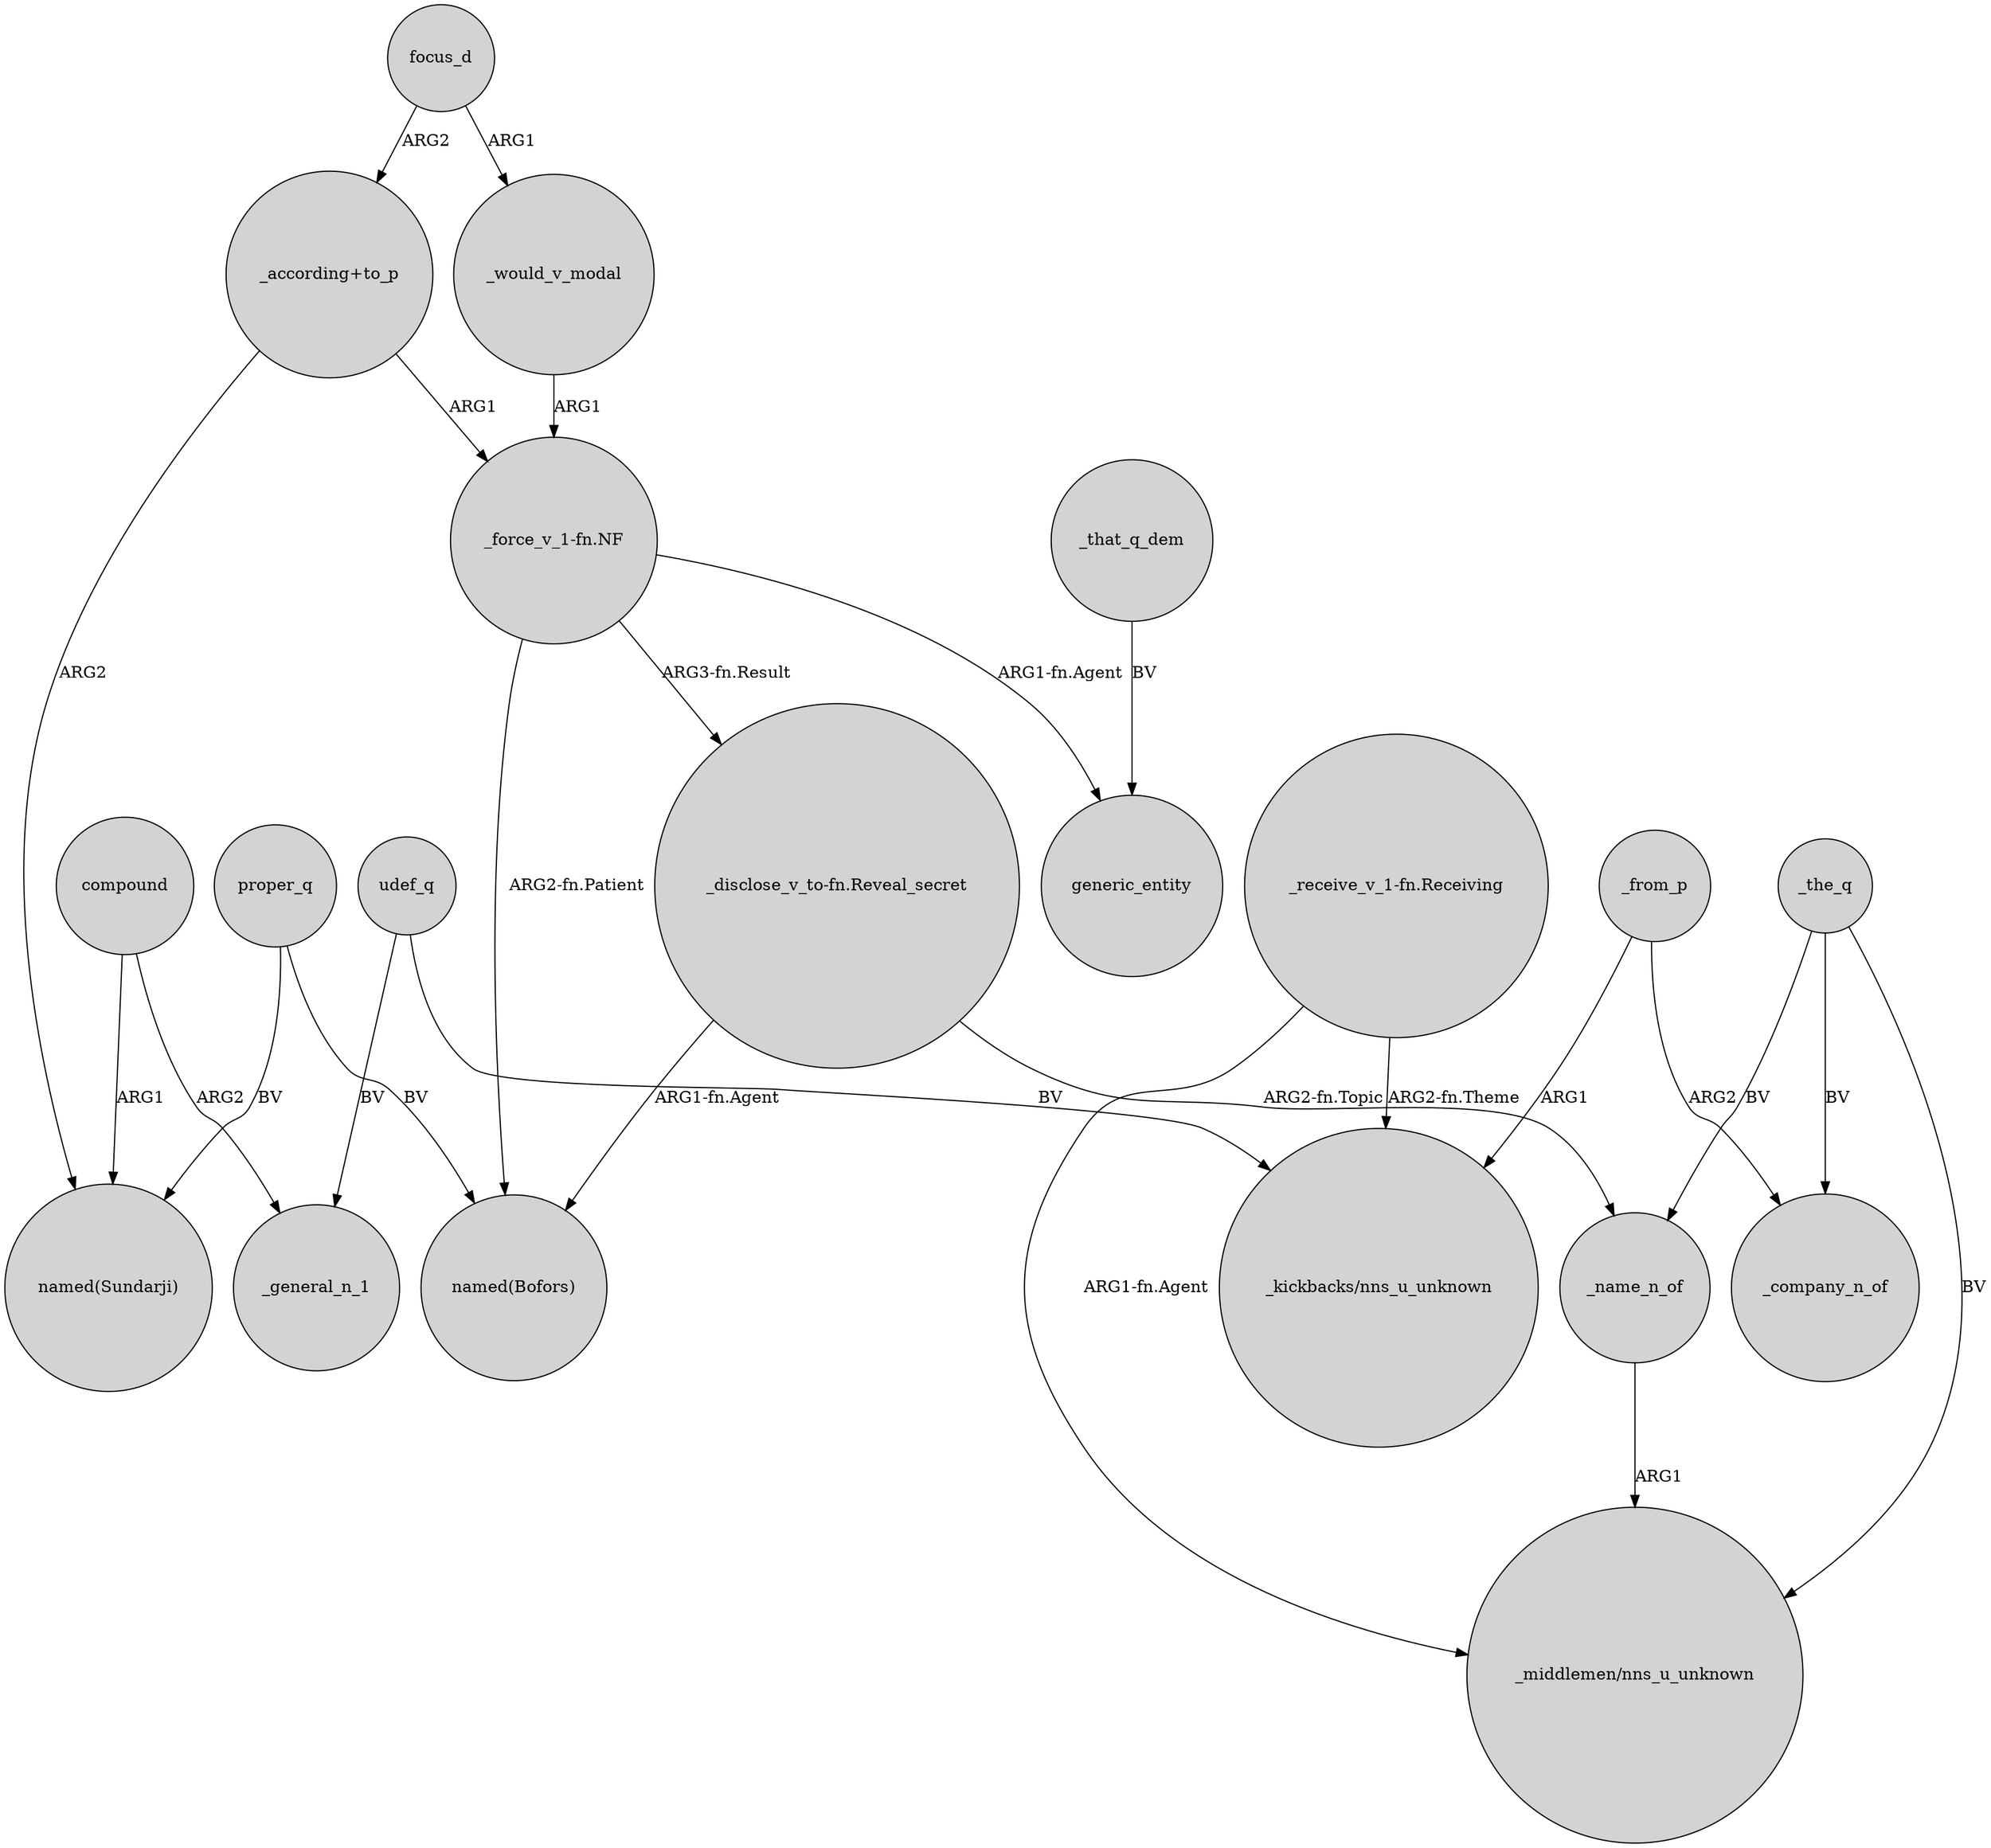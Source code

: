 digraph {
	node [shape=circle style=filled]
	compound -> _general_n_1 [label=ARG2]
	"_receive_v_1-fn.Receiving" -> "_kickbacks/nns_u_unknown" [label="ARG2-fn.Theme"]
	proper_q -> "named(Bofors)" [label=BV]
	"_disclose_v_to-fn.Reveal_secret" -> _name_n_of [label="ARG2-fn.Topic"]
	_that_q_dem -> generic_entity [label=BV]
	udef_q -> "_kickbacks/nns_u_unknown" [label=BV]
	_from_p -> "_kickbacks/nns_u_unknown" [label=ARG1]
	udef_q -> _general_n_1 [label=BV]
	"_disclose_v_to-fn.Reveal_secret" -> "named(Bofors)" [label="ARG1-fn.Agent"]
	_name_n_of -> "_middlemen/nns_u_unknown" [label=ARG1]
	"_force_v_1-fn.NF" -> "named(Bofors)" [label="ARG2-fn.Patient"]
	_the_q -> _company_n_of [label=BV]
	"_according+to_p" -> "_force_v_1-fn.NF" [label=ARG1]
	compound -> "named(Sundarji)" [label=ARG1]
	"_force_v_1-fn.NF" -> "_disclose_v_to-fn.Reveal_secret" [label="ARG3-fn.Result"]
	_would_v_modal -> "_force_v_1-fn.NF" [label=ARG1]
	proper_q -> "named(Sundarji)" [label=BV]
	focus_d -> "_according+to_p" [label=ARG2]
	_from_p -> _company_n_of [label=ARG2]
	"_receive_v_1-fn.Receiving" -> "_middlemen/nns_u_unknown" [label="ARG1-fn.Agent"]
	_the_q -> _name_n_of [label=BV]
	"_force_v_1-fn.NF" -> generic_entity [label="ARG1-fn.Agent"]
	"_according+to_p" -> "named(Sundarji)" [label=ARG2]
	_the_q -> "_middlemen/nns_u_unknown" [label=BV]
	focus_d -> _would_v_modal [label=ARG1]
}
